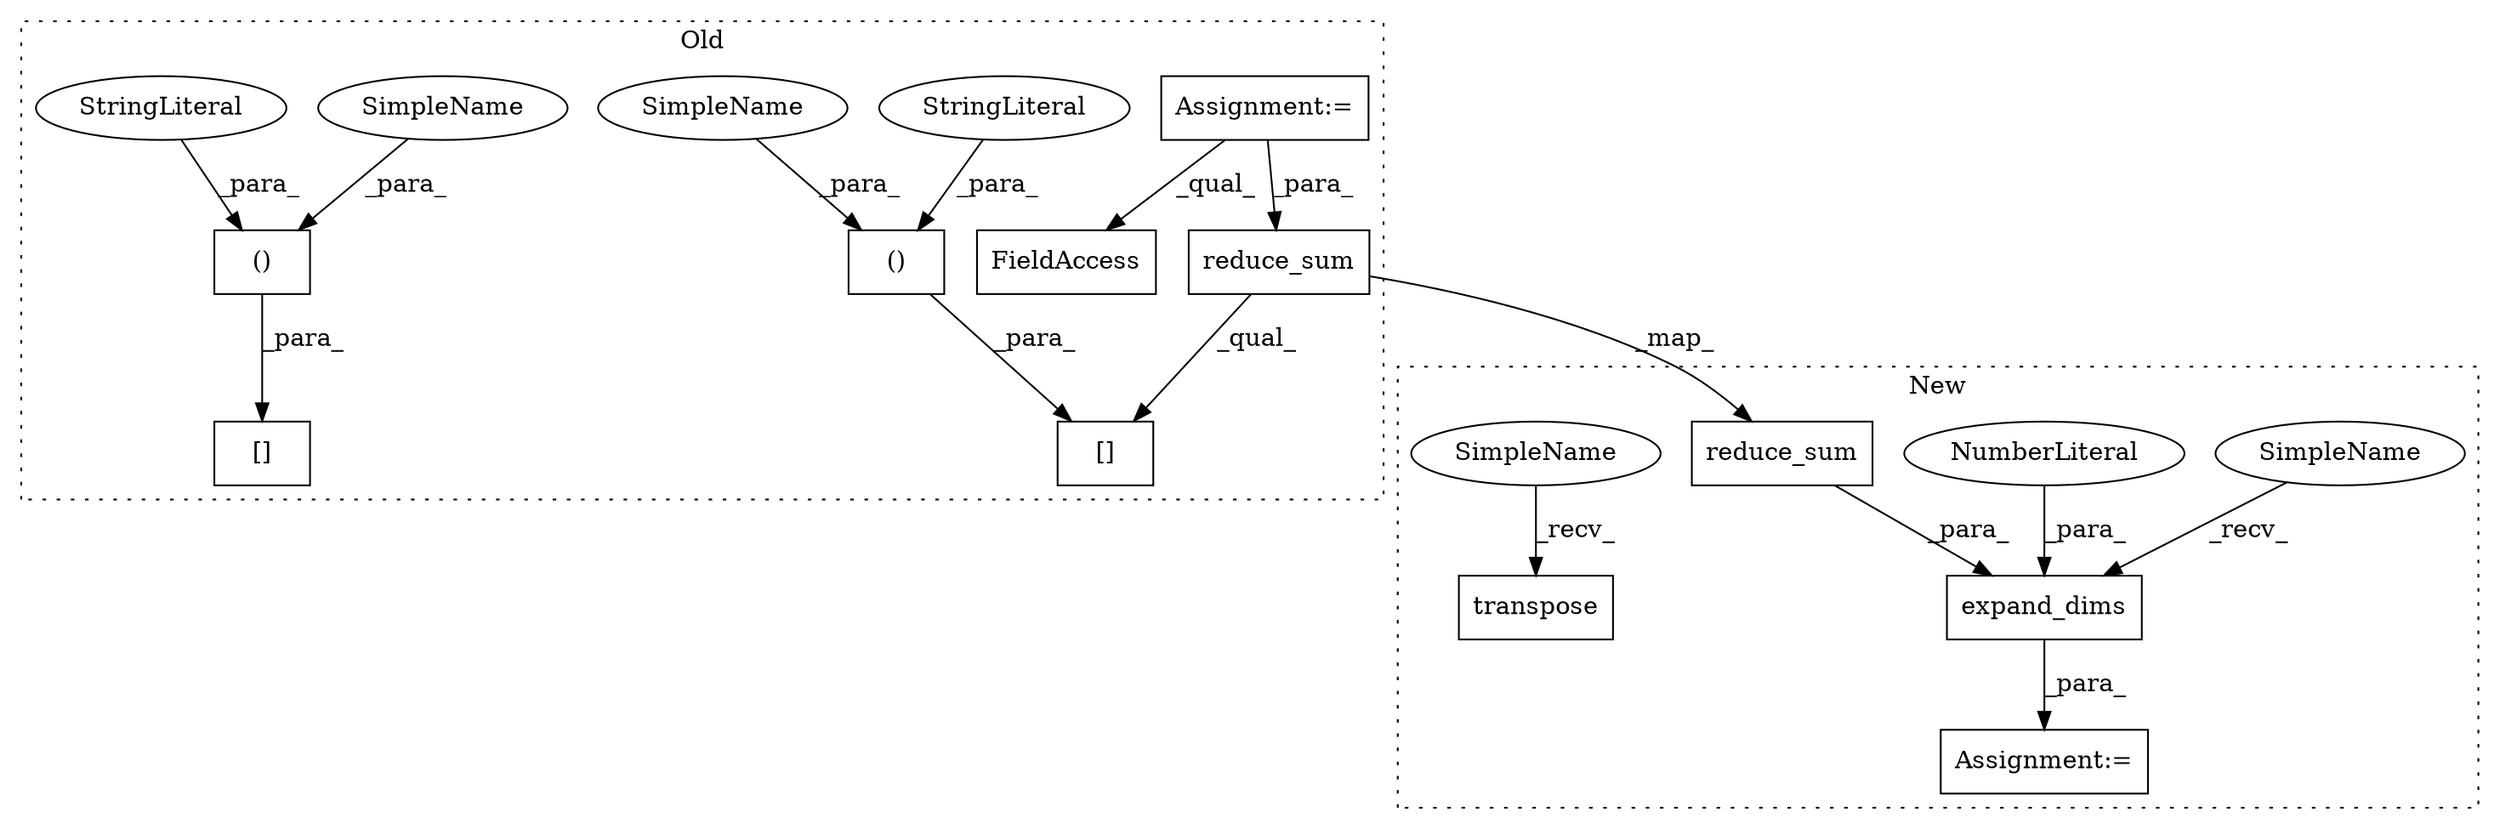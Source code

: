 digraph G {
subgraph cluster0 {
1 [label="[]" a="2" s="4219,4300" l="48,2" shape="box"];
5 [label="()" a="106" s="4267" l="33" shape="box"];
6 [label="StringLiteral" a="45" s="4284" l="16" shape="ellipse"];
7 [label="Assignment:=" a="7" s="3379" l="1" shape="box"];
9 [label="FieldAccess" a="22" s="3451" l="7" shape="box"];
10 [label="()" a="106" s="4181" l="33" shape="box"];
11 [label="[]" a="2" s="4168,4214" l="13,2" shape="box"];
12 [label="reduce_sum" a="32" s="4230,4258" l="11,1" shape="box"];
14 [label="StringLiteral" a="45" s="4198" l="16" shape="ellipse"];
17 [label="SimpleName" a="42" s="4267" l="4" shape="ellipse"];
18 [label="SimpleName" a="42" s="4181" l="4" shape="ellipse"];
label = "Old";
style="dotted";
}
subgraph cluster1 {
2 [label="expand_dims" a="32" s="4162,4180" l="12,1" shape="box"];
3 [label="NumberLiteral" a="34" s="4179" l="1" shape="ellipse"];
4 [label="Assignment:=" a="7" s="4150" l="1" shape="box"];
8 [label="transpose" a="32" s="4495,4518" l="10,1" shape="box"];
13 [label="reduce_sum" a="32" s="4108,4136" l="11,1" shape="box"];
15 [label="SimpleName" a="42" s="4484" l="10" shape="ellipse"];
16 [label="SimpleName" a="42" s="4151" l="10" shape="ellipse"];
label = "New";
style="dotted";
}
2 -> 4 [label="_para_"];
3 -> 2 [label="_para_"];
5 -> 1 [label="_para_"];
6 -> 5 [label="_para_"];
7 -> 12 [label="_para_"];
7 -> 9 [label="_qual_"];
10 -> 11 [label="_para_"];
12 -> 1 [label="_qual_"];
12 -> 13 [label="_map_"];
13 -> 2 [label="_para_"];
14 -> 10 [label="_para_"];
15 -> 8 [label="_recv_"];
16 -> 2 [label="_recv_"];
17 -> 5 [label="_para_"];
18 -> 10 [label="_para_"];
}